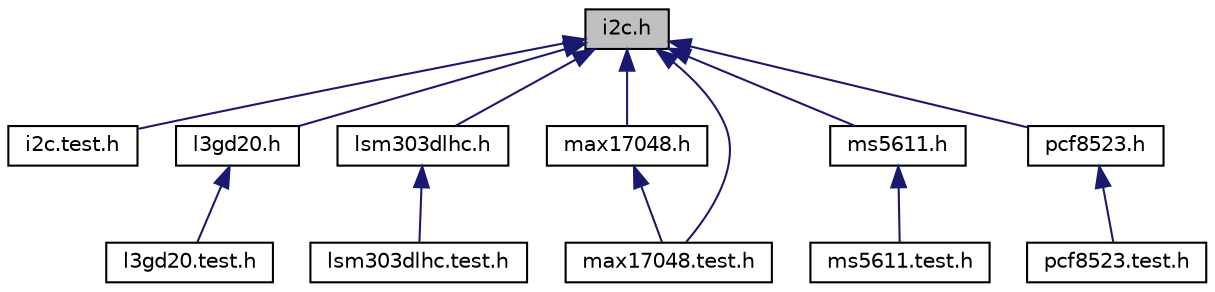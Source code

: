 digraph "i2c.h"
{
  edge [fontname="Helvetica",fontsize="10",labelfontname="Helvetica",labelfontsize="10"];
  node [fontname="Helvetica",fontsize="10",shape=record];
  Node1 [label="i2c.h",height=0.2,width=0.4,color="black", fillcolor="grey75", style="filled" fontcolor="black"];
  Node1 -> Node2 [dir="back",color="midnightblue",fontsize="10",style="solid",fontname="Helvetica"];
  Node2 [label="i2c.test.h",height=0.2,width=0.4,color="black", fillcolor="white", style="filled",URL="$i2c_8test_8h.html"];
  Node1 -> Node3 [dir="back",color="midnightblue",fontsize="10",style="solid",fontname="Helvetica"];
  Node3 [label="l3gd20.h",height=0.2,width=0.4,color="black", fillcolor="white", style="filled",URL="$l3gd20_8h.html"];
  Node3 -> Node4 [dir="back",color="midnightblue",fontsize="10",style="solid",fontname="Helvetica"];
  Node4 [label="l3gd20.test.h",height=0.2,width=0.4,color="black", fillcolor="white", style="filled",URL="$l3gd20_8test_8h.html"];
  Node1 -> Node5 [dir="back",color="midnightblue",fontsize="10",style="solid",fontname="Helvetica"];
  Node5 [label="lsm303dlhc.h",height=0.2,width=0.4,color="black", fillcolor="white", style="filled",URL="$lsm303dlhc_8h.html"];
  Node5 -> Node6 [dir="back",color="midnightblue",fontsize="10",style="solid",fontname="Helvetica"];
  Node6 [label="lsm303dlhc.test.h",height=0.2,width=0.4,color="black", fillcolor="white", style="filled",URL="$lsm303dlhc_8test_8h.html"];
  Node1 -> Node7 [dir="back",color="midnightblue",fontsize="10",style="solid",fontname="Helvetica"];
  Node7 [label="max17048.h",height=0.2,width=0.4,color="black", fillcolor="white", style="filled",URL="$max17048_8h.html"];
  Node7 -> Node8 [dir="back",color="midnightblue",fontsize="10",style="solid",fontname="Helvetica"];
  Node8 [label="max17048.test.h",height=0.2,width=0.4,color="black", fillcolor="white", style="filled",URL="$max17048_8test_8h.html"];
  Node1 -> Node8 [dir="back",color="midnightblue",fontsize="10",style="solid",fontname="Helvetica"];
  Node1 -> Node9 [dir="back",color="midnightblue",fontsize="10",style="solid",fontname="Helvetica"];
  Node9 [label="ms5611.h",height=0.2,width=0.4,color="black", fillcolor="white", style="filled",URL="$ms5611_8h.html"];
  Node9 -> Node10 [dir="back",color="midnightblue",fontsize="10",style="solid",fontname="Helvetica"];
  Node10 [label="ms5611.test.h",height=0.2,width=0.4,color="black", fillcolor="white", style="filled",URL="$ms5611_8test_8h.html"];
  Node1 -> Node11 [dir="back",color="midnightblue",fontsize="10",style="solid",fontname="Helvetica"];
  Node11 [label="pcf8523.h",height=0.2,width=0.4,color="black", fillcolor="white", style="filled",URL="$pcf8523_8h.html"];
  Node11 -> Node12 [dir="back",color="midnightblue",fontsize="10",style="solid",fontname="Helvetica"];
  Node12 [label="pcf8523.test.h",height=0.2,width=0.4,color="black", fillcolor="white", style="filled",URL="$pcf8523_8test_8h.html"];
}
